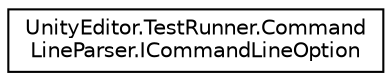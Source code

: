 digraph "Graphical Class Hierarchy"
{
 // LATEX_PDF_SIZE
  edge [fontname="Helvetica",fontsize="10",labelfontname="Helvetica",labelfontsize="10"];
  node [fontname="Helvetica",fontsize="10",shape=record];
  rankdir="LR";
  Node0 [label="UnityEditor.TestRunner.Command\lLineParser.ICommandLineOption",height=0.2,width=0.4,color="black", fillcolor="white", style="filled",URL="$interface_unity_editor_1_1_test_runner_1_1_command_line_parser_1_1_i_command_line_option.html",tooltip=" "];
}
